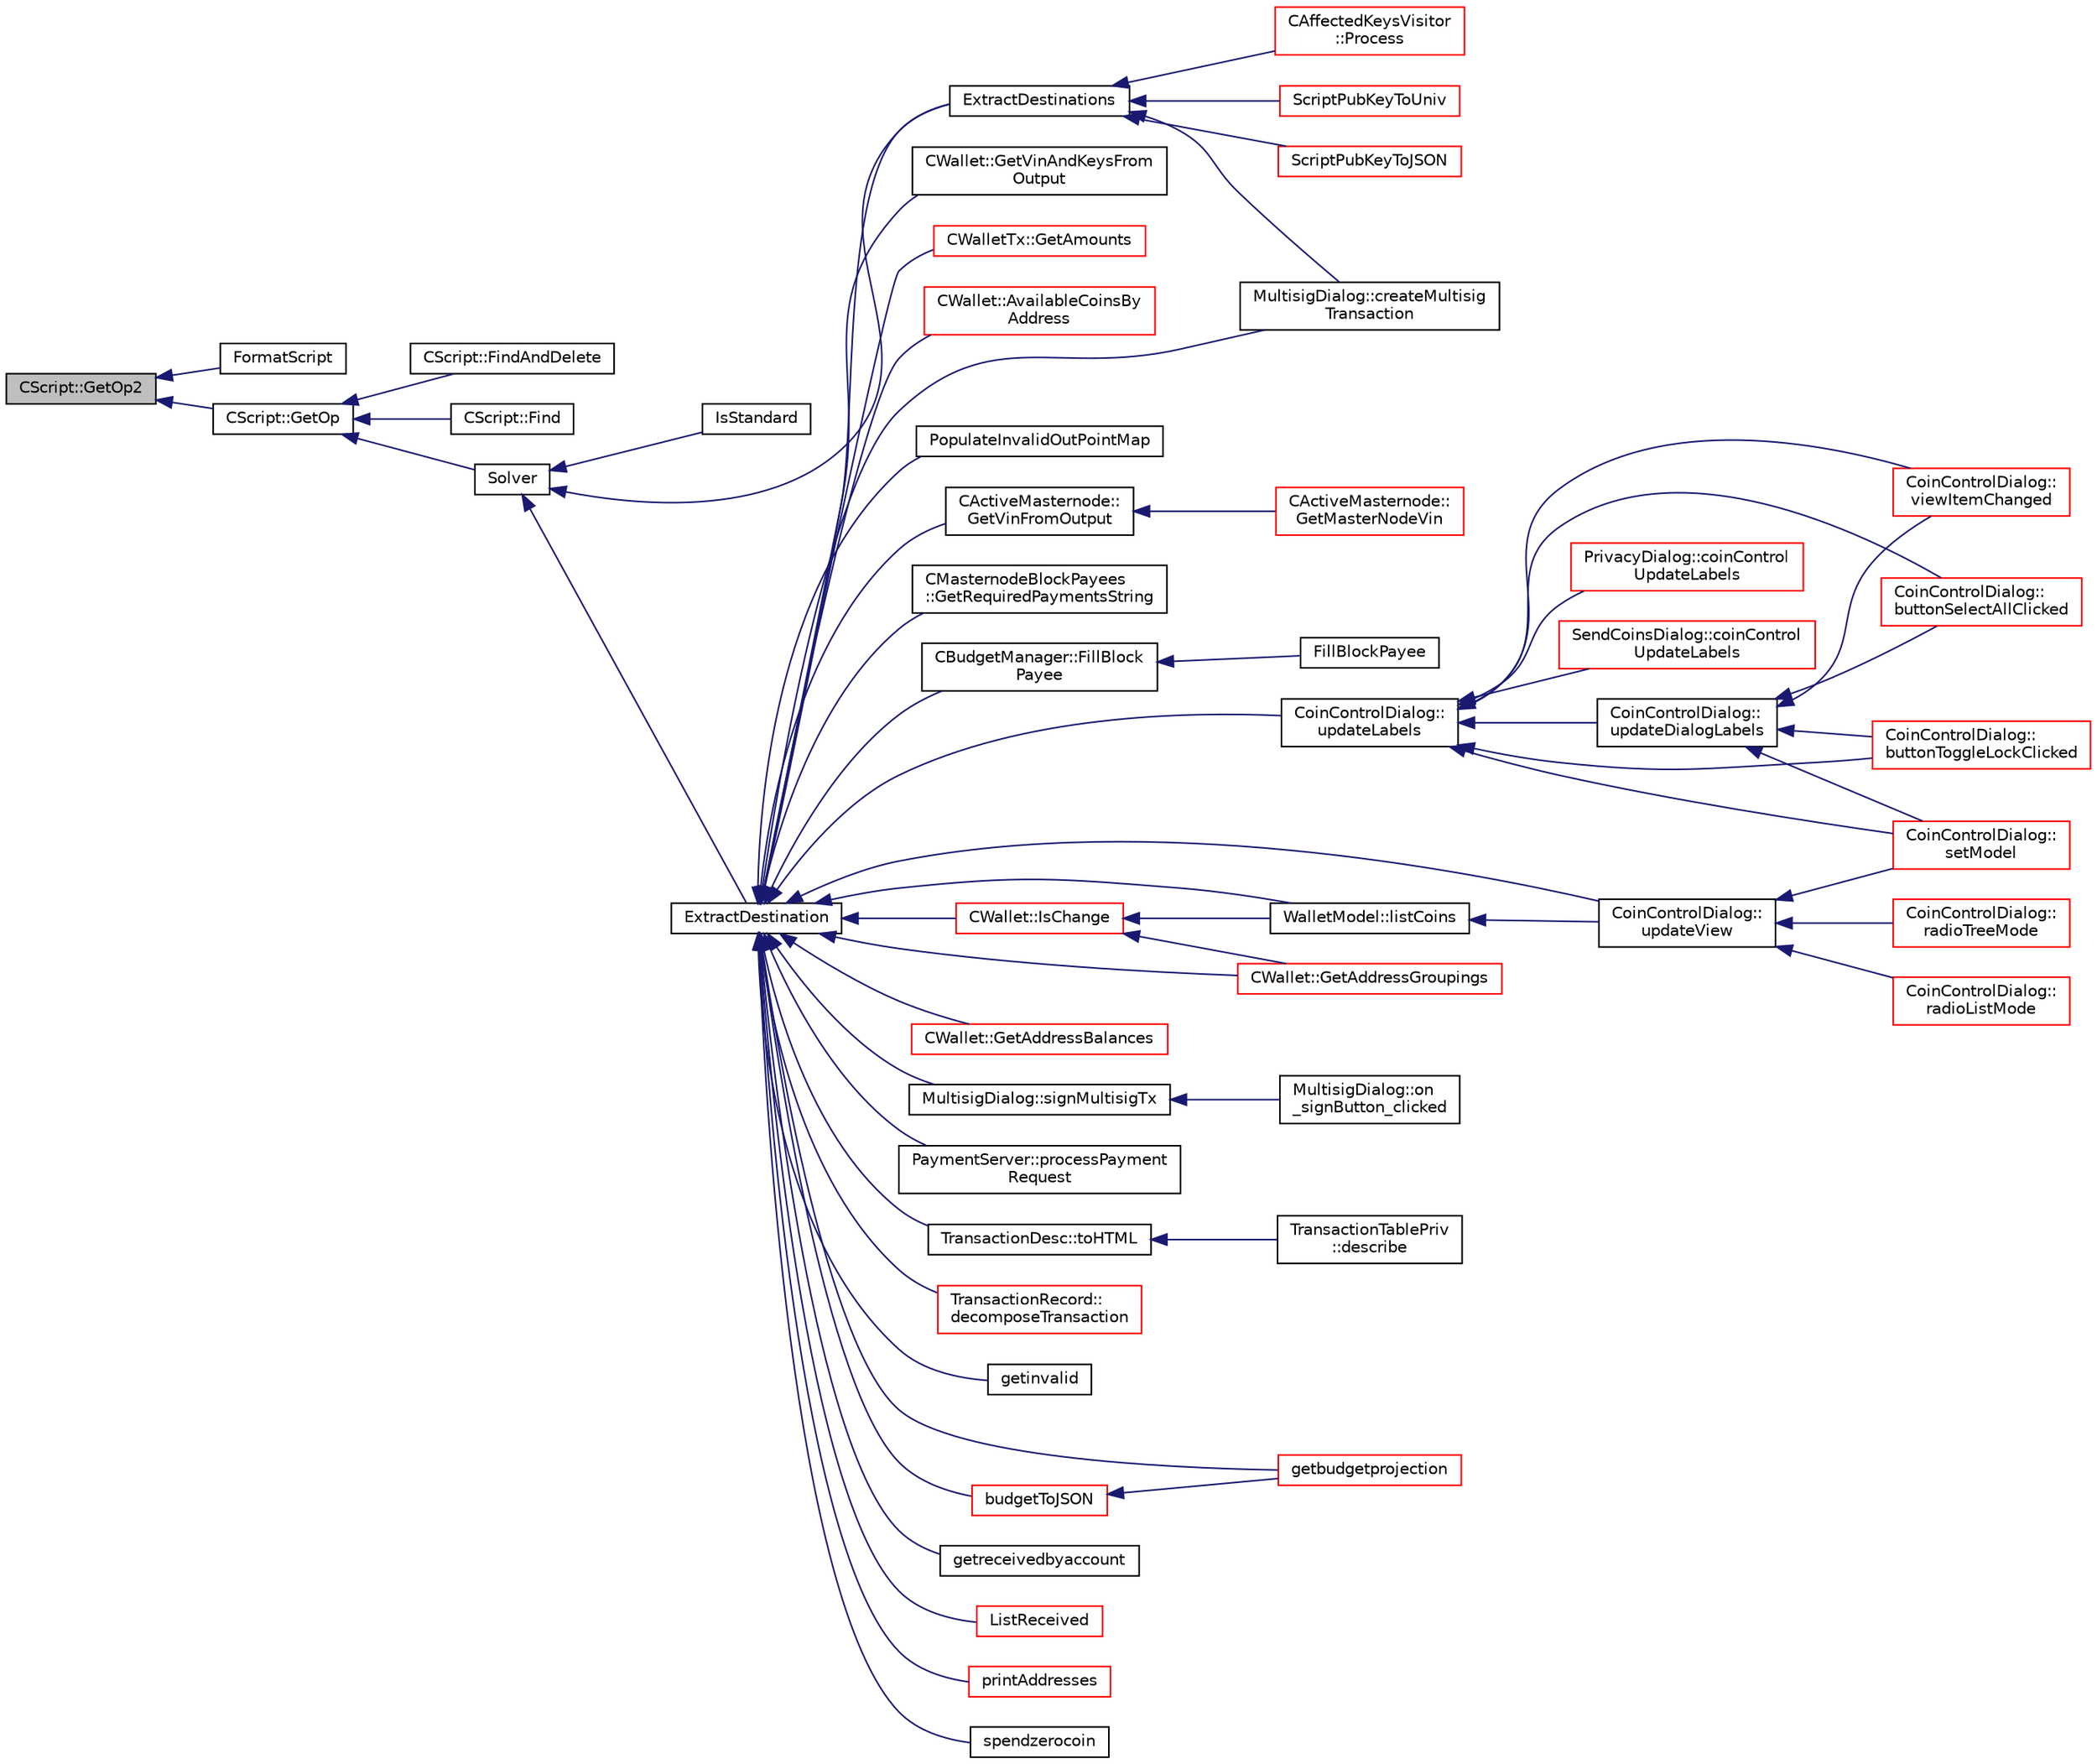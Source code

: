digraph "CScript::GetOp2"
{
  edge [fontname="Helvetica",fontsize="10",labelfontname="Helvetica",labelfontsize="10"];
  node [fontname="Helvetica",fontsize="10",shape=record];
  rankdir="LR";
  Node303 [label="CScript::GetOp2",height=0.2,width=0.4,color="black", fillcolor="grey75", style="filled", fontcolor="black"];
  Node303 -> Node304 [dir="back",color="midnightblue",fontsize="10",style="solid",fontname="Helvetica"];
  Node304 [label="FormatScript",height=0.2,width=0.4,color="black", fillcolor="white", style="filled",URL="$core__write_8cpp.html#abeb7405bc4dc9fcf98f3659b2e73d514"];
  Node303 -> Node305 [dir="back",color="midnightblue",fontsize="10",style="solid",fontname="Helvetica"];
  Node305 [label="CScript::GetOp",height=0.2,width=0.4,color="black", fillcolor="white", style="filled",URL="$class_c_script.html#a94635ed93d8d244ec3acfa83f9ecfe5f"];
  Node305 -> Node306 [dir="back",color="midnightblue",fontsize="10",style="solid",fontname="Helvetica"];
  Node306 [label="CScript::FindAndDelete",height=0.2,width=0.4,color="black", fillcolor="white", style="filled",URL="$class_c_script.html#aad6e9f84fe8aa2d27a979f1bc2732463"];
  Node305 -> Node307 [dir="back",color="midnightblue",fontsize="10",style="solid",fontname="Helvetica"];
  Node307 [label="CScript::Find",height=0.2,width=0.4,color="black", fillcolor="white", style="filled",URL="$class_c_script.html#a89876c711ef226abd65088672cef6c2d"];
  Node305 -> Node308 [dir="back",color="midnightblue",fontsize="10",style="solid",fontname="Helvetica"];
  Node308 [label="Solver",height=0.2,width=0.4,color="black", fillcolor="white", style="filled",URL="$standard_8h.html#a81899059ee66f695aaf96a07d5e2ebdc",tooltip="Return public keys or hashes from scriptPubKey, for &#39;standard&#39; transaction types. ..."];
  Node308 -> Node309 [dir="back",color="midnightblue",fontsize="10",style="solid",fontname="Helvetica"];
  Node309 [label="IsStandard",height=0.2,width=0.4,color="black", fillcolor="white", style="filled",URL="$standard_8h.html#abb2b48ecfd43dcb01e25d9d4c333a340"];
  Node308 -> Node310 [dir="back",color="midnightblue",fontsize="10",style="solid",fontname="Helvetica"];
  Node310 [label="ExtractDestination",height=0.2,width=0.4,color="black", fillcolor="white", style="filled",URL="$standard_8h.html#a951f7e601746ae076afdf3169ecca2fc"];
  Node310 -> Node311 [dir="back",color="midnightblue",fontsize="10",style="solid",fontname="Helvetica"];
  Node311 [label="CActiveMasternode::\lGetVinFromOutput",height=0.2,width=0.4,color="black", fillcolor="white", style="filled",URL="$class_c_active_masternode.html#abc2ae1e24001f80ace4bbea2b6453944"];
  Node311 -> Node312 [dir="back",color="midnightblue",fontsize="10",style="solid",fontname="Helvetica"];
  Node312 [label="CActiveMasternode::\lGetMasterNodeVin",height=0.2,width=0.4,color="red", fillcolor="white", style="filled",URL="$class_c_active_masternode.html#adc93036b86ee9ef6abe5e0b783a51283",tooltip="Get 10000 DIV input that can be used for the Masternode. "];
  Node310 -> Node317 [dir="back",color="midnightblue",fontsize="10",style="solid",fontname="Helvetica"];
  Node317 [label="PopulateInvalidOutPointMap",height=0.2,width=0.4,color="black", fillcolor="white", style="filled",URL="$main_8h.html#ae7d38ec9b36061a4216d318d34dde6e2"];
  Node310 -> Node318 [dir="back",color="midnightblue",fontsize="10",style="solid",fontname="Helvetica"];
  Node318 [label="CBudgetManager::FillBlock\lPayee",height=0.2,width=0.4,color="black", fillcolor="white", style="filled",URL="$class_c_budget_manager.html#aa52f3ff6c434fa5bf1a9e40d41bf4ade"];
  Node318 -> Node319 [dir="back",color="midnightblue",fontsize="10",style="solid",fontname="Helvetica"];
  Node319 [label="FillBlockPayee",height=0.2,width=0.4,color="black", fillcolor="white", style="filled",URL="$masternode-payments_8h.html#a2bd3aae33d7ebbea97792d1f1abfff03"];
  Node310 -> Node320 [dir="back",color="midnightblue",fontsize="10",style="solid",fontname="Helvetica"];
  Node320 [label="CMasternodeBlockPayees\l::GetRequiredPaymentsString",height=0.2,width=0.4,color="black", fillcolor="white", style="filled",URL="$class_c_masternode_block_payees.html#a1026e555a9484567ea6cbfe8f90b428e"];
  Node310 -> Node321 [dir="back",color="midnightblue",fontsize="10",style="solid",fontname="Helvetica"];
  Node321 [label="CoinControlDialog::\lupdateLabels",height=0.2,width=0.4,color="black", fillcolor="white", style="filled",URL="$class_coin_control_dialog.html#a4fc60e89b097952ff22dc0f9c58c87d9"];
  Node321 -> Node322 [dir="back",color="midnightblue",fontsize="10",style="solid",fontname="Helvetica"];
  Node322 [label="CoinControlDialog::\lsetModel",height=0.2,width=0.4,color="red", fillcolor="white", style="filled",URL="$class_coin_control_dialog.html#a4c34a48574814089c54f763a22f5317a"];
  Node321 -> Node328 [dir="back",color="midnightblue",fontsize="10",style="solid",fontname="Helvetica"];
  Node328 [label="CoinControlDialog::\lbuttonSelectAllClicked",height=0.2,width=0.4,color="red", fillcolor="white", style="filled",URL="$class_coin_control_dialog.html#ae106a71c5b87ac8bea8c52e7c4f4a129"];
  Node321 -> Node330 [dir="back",color="midnightblue",fontsize="10",style="solid",fontname="Helvetica"];
  Node330 [label="CoinControlDialog::\lbuttonToggleLockClicked",height=0.2,width=0.4,color="red", fillcolor="white", style="filled",URL="$class_coin_control_dialog.html#a6da2f01f4e266766a0be3609890b22f2"];
  Node321 -> Node331 [dir="back",color="midnightblue",fontsize="10",style="solid",fontname="Helvetica"];
  Node331 [label="CoinControlDialog::\lviewItemChanged",height=0.2,width=0.4,color="red", fillcolor="white", style="filled",URL="$class_coin_control_dialog.html#ac3c37dabd83f71d9c96bf5567fe85234"];
  Node321 -> Node332 [dir="back",color="midnightblue",fontsize="10",style="solid",fontname="Helvetica"];
  Node332 [label="CoinControlDialog::\lupdateDialogLabels",height=0.2,width=0.4,color="black", fillcolor="white", style="filled",URL="$class_coin_control_dialog.html#ae0162e01893a3c85aeeee743c1cb1084"];
  Node332 -> Node322 [dir="back",color="midnightblue",fontsize="10",style="solid",fontname="Helvetica"];
  Node332 -> Node328 [dir="back",color="midnightblue",fontsize="10",style="solid",fontname="Helvetica"];
  Node332 -> Node330 [dir="back",color="midnightblue",fontsize="10",style="solid",fontname="Helvetica"];
  Node332 -> Node331 [dir="back",color="midnightblue",fontsize="10",style="solid",fontname="Helvetica"];
  Node321 -> Node333 [dir="back",color="midnightblue",fontsize="10",style="solid",fontname="Helvetica"];
  Node333 [label="PrivacyDialog::coinControl\lUpdateLabels",height=0.2,width=0.4,color="red", fillcolor="white", style="filled",URL="$class_privacy_dialog.html#a721730d9cef00052728718f55bbf80d3"];
  Node321 -> Node334 [dir="back",color="midnightblue",fontsize="10",style="solid",fontname="Helvetica"];
  Node334 [label="SendCoinsDialog::coinControl\lUpdateLabels",height=0.2,width=0.4,color="red", fillcolor="white", style="filled",URL="$class_send_coins_dialog.html#ae4f429aabcaf309aa314b90049be2a74"];
  Node310 -> Node355 [dir="back",color="midnightblue",fontsize="10",style="solid",fontname="Helvetica"];
  Node355 [label="CoinControlDialog::\lupdateView",height=0.2,width=0.4,color="black", fillcolor="white", style="filled",URL="$class_coin_control_dialog.html#aadea33050e5c1efd5eae8d2fcfa721f9"];
  Node355 -> Node322 [dir="back",color="midnightblue",fontsize="10",style="solid",fontname="Helvetica"];
  Node355 -> Node356 [dir="back",color="midnightblue",fontsize="10",style="solid",fontname="Helvetica"];
  Node356 [label="CoinControlDialog::\lradioTreeMode",height=0.2,width=0.4,color="red", fillcolor="white", style="filled",URL="$class_coin_control_dialog.html#a1990d478f3ffba666c358a4f1bd395ec"];
  Node355 -> Node357 [dir="back",color="midnightblue",fontsize="10",style="solid",fontname="Helvetica"];
  Node357 [label="CoinControlDialog::\lradioListMode",height=0.2,width=0.4,color="red", fillcolor="white", style="filled",URL="$class_coin_control_dialog.html#a775c6d290cb63667a434b09072094533"];
  Node310 -> Node358 [dir="back",color="midnightblue",fontsize="10",style="solid",fontname="Helvetica"];
  Node358 [label="MultisigDialog::createMultisig\lTransaction",height=0.2,width=0.4,color="black", fillcolor="white", style="filled",URL="$class_multisig_dialog.html#aef15617d396337a9ebdd9516f825ac4a"];
  Node310 -> Node359 [dir="back",color="midnightblue",fontsize="10",style="solid",fontname="Helvetica"];
  Node359 [label="MultisigDialog::signMultisigTx",height=0.2,width=0.4,color="black", fillcolor="white", style="filled",URL="$class_multisig_dialog.html#accd639f522281361bdf409e88909eb98"];
  Node359 -> Node360 [dir="back",color="midnightblue",fontsize="10",style="solid",fontname="Helvetica"];
  Node360 [label="MultisigDialog::on\l_signButton_clicked",height=0.2,width=0.4,color="black", fillcolor="white", style="filled",URL="$class_multisig_dialog.html#a5fdc6c2578e0f4e2f7900a3723d223ae"];
  Node310 -> Node361 [dir="back",color="midnightblue",fontsize="10",style="solid",fontname="Helvetica"];
  Node361 [label="PaymentServer::processPayment\lRequest",height=0.2,width=0.4,color="black", fillcolor="white", style="filled",URL="$class_payment_server.html#abe96a7c90755b8e1975e380b5a8228bd"];
  Node310 -> Node362 [dir="back",color="midnightblue",fontsize="10",style="solid",fontname="Helvetica"];
  Node362 [label="TransactionDesc::toHTML",height=0.2,width=0.4,color="black", fillcolor="white", style="filled",URL="$class_transaction_desc.html#ab7c9dbb2048aae121dd9d75df86e64f4"];
  Node362 -> Node363 [dir="back",color="midnightblue",fontsize="10",style="solid",fontname="Helvetica"];
  Node363 [label="TransactionTablePriv\l::describe",height=0.2,width=0.4,color="black", fillcolor="white", style="filled",URL="$class_transaction_table_priv.html#ab08d44e16bf6dd95b5b83959b3013780"];
  Node310 -> Node364 [dir="back",color="midnightblue",fontsize="10",style="solid",fontname="Helvetica"];
  Node364 [label="TransactionRecord::\ldecomposeTransaction",height=0.2,width=0.4,color="red", fillcolor="white", style="filled",URL="$class_transaction_record.html#a9f5db4465fa5fdcc3f9af525096bcdb9"];
  Node310 -> Node369 [dir="back",color="midnightblue",fontsize="10",style="solid",fontname="Helvetica"];
  Node369 [label="WalletModel::listCoins",height=0.2,width=0.4,color="black", fillcolor="white", style="filled",URL="$class_wallet_model.html#ae5ce26bba42701b45de766ef11cc9a47"];
  Node369 -> Node355 [dir="back",color="midnightblue",fontsize="10",style="solid",fontname="Helvetica"];
  Node310 -> Node370 [dir="back",color="midnightblue",fontsize="10",style="solid",fontname="Helvetica"];
  Node370 [label="getinvalid",height=0.2,width=0.4,color="black", fillcolor="white", style="filled",URL="$rpcblockchain_8cpp.html#a1a8c56576372cf3e61515c4b7b55e60f"];
  Node310 -> Node371 [dir="back",color="midnightblue",fontsize="10",style="solid",fontname="Helvetica"];
  Node371 [label="budgetToJSON",height=0.2,width=0.4,color="red", fillcolor="white", style="filled",URL="$rpcmasternode-budget_8cpp.html#a936b80f9033a0a5e8d4fa1a2079da90c"];
  Node371 -> Node372 [dir="back",color="midnightblue",fontsize="10",style="solid",fontname="Helvetica"];
  Node372 [label="getbudgetprojection",height=0.2,width=0.4,color="red", fillcolor="white", style="filled",URL="$rpcmasternode-budget_8cpp.html#a8e629a3c50d4496bdf961d2841754b27"];
  Node310 -> Node372 [dir="back",color="midnightblue",fontsize="10",style="solid",fontname="Helvetica"];
  Node310 -> Node375 [dir="back",color="midnightblue",fontsize="10",style="solid",fontname="Helvetica"];
  Node375 [label="getreceivedbyaccount",height=0.2,width=0.4,color="black", fillcolor="white", style="filled",URL="$rpcwallet_8cpp.html#a07526be5270b0e55b4a0b79c01205f3d"];
  Node310 -> Node376 [dir="back",color="midnightblue",fontsize="10",style="solid",fontname="Helvetica"];
  Node376 [label="ListReceived",height=0.2,width=0.4,color="red", fillcolor="white", style="filled",URL="$rpcwallet_8cpp.html#a0cc958f67a8d6d0002cb4fee19eddb5c"];
  Node310 -> Node379 [dir="back",color="midnightblue",fontsize="10",style="solid",fontname="Helvetica"];
  Node379 [label="printAddresses",height=0.2,width=0.4,color="red", fillcolor="white", style="filled",URL="$rpcwallet_8cpp.html#a4360b9e906ccc9414a35fc6cdc1f4517"];
  Node310 -> Node381 [dir="back",color="midnightblue",fontsize="10",style="solid",fontname="Helvetica"];
  Node381 [label="spendzerocoin",height=0.2,width=0.4,color="black", fillcolor="white", style="filled",URL="$rpcwallet_8cpp.html#adea64c692ec279a1a3a2c9143f264955"];
  Node310 -> Node382 [dir="back",color="midnightblue",fontsize="10",style="solid",fontname="Helvetica"];
  Node382 [label="ExtractDestinations",height=0.2,width=0.4,color="black", fillcolor="white", style="filled",URL="$standard_8h.html#a49e36ddce090cc66aba405c0755c8be7"];
  Node382 -> Node383 [dir="back",color="midnightblue",fontsize="10",style="solid",fontname="Helvetica"];
  Node383 [label="ScriptPubKeyToUniv",height=0.2,width=0.4,color="red", fillcolor="white", style="filled",URL="$core__write_8cpp.html#a4a51bf7268adbdcd58e7af445ea4db61"];
  Node382 -> Node358 [dir="back",color="midnightblue",fontsize="10",style="solid",fontname="Helvetica"];
  Node382 -> Node385 [dir="back",color="midnightblue",fontsize="10",style="solid",fontname="Helvetica"];
  Node385 [label="ScriptPubKeyToJSON",height=0.2,width=0.4,color="red", fillcolor="white", style="filled",URL="$rpcrawtransaction_8cpp.html#acb6efc0d76394e3858fe7451148069c2"];
  Node382 -> Node390 [dir="back",color="midnightblue",fontsize="10",style="solid",fontname="Helvetica"];
  Node390 [label="CAffectedKeysVisitor\l::Process",height=0.2,width=0.4,color="red", fillcolor="white", style="filled",URL="$class_c_affected_keys_visitor.html#a749859ce2a826e2d60c8fe31685efae3"];
  Node310 -> Node394 [dir="back",color="midnightblue",fontsize="10",style="solid",fontname="Helvetica"];
  Node394 [label="CWallet::GetVinAndKeysFrom\lOutput",height=0.2,width=0.4,color="black", fillcolor="white", style="filled",URL="$group__map_wallet.html#ga7621515b3195b8c8fb130c509725c9f2",tooltip="Extract txin information and keys from output. "];
  Node310 -> Node395 [dir="back",color="midnightblue",fontsize="10",style="solid",fontname="Helvetica"];
  Node395 [label="CWallet::IsChange",height=0.2,width=0.4,color="red", fillcolor="white", style="filled",URL="$group__map_wallet.html#gaba1c6108b7d2d3800dd487bab4c4c82e"];
  Node395 -> Node369 [dir="back",color="midnightblue",fontsize="10",style="solid",fontname="Helvetica"];
  Node395 -> Node396 [dir="back",color="midnightblue",fontsize="10",style="solid",fontname="Helvetica"];
  Node396 [label="CWallet::GetAddressGroupings",height=0.2,width=0.4,color="red", fillcolor="white", style="filled",URL="$group___actions.html#ga8eacbac6ad3697d90b98dfe02632f8ef"];
  Node310 -> Node401 [dir="back",color="midnightblue",fontsize="10",style="solid",fontname="Helvetica"];
  Node401 [label="CWalletTx::GetAmounts",height=0.2,width=0.4,color="red", fillcolor="white", style="filled",URL="$group__map_wallet.html#ga75c673700a9d5fa2b0ab63bfd094b045"];
  Node310 -> Node408 [dir="back",color="midnightblue",fontsize="10",style="solid",fontname="Helvetica"];
  Node408 [label="CWallet::AvailableCoinsBy\lAddress",height=0.2,width=0.4,color="red", fillcolor="white", style="filled",URL="$group___actions.html#gad32b1df139d0c2e26903f4e5ceaabe61"];
  Node310 -> Node410 [dir="back",color="midnightblue",fontsize="10",style="solid",fontname="Helvetica"];
  Node410 [label="CWallet::GetAddressBalances",height=0.2,width=0.4,color="red", fillcolor="white", style="filled",URL="$group___actions.html#gadf2b4ac337ddb271555985cec82e43e6"];
  Node310 -> Node396 [dir="back",color="midnightblue",fontsize="10",style="solid",fontname="Helvetica"];
  Node308 -> Node382 [dir="back",color="midnightblue",fontsize="10",style="solid",fontname="Helvetica"];
}
